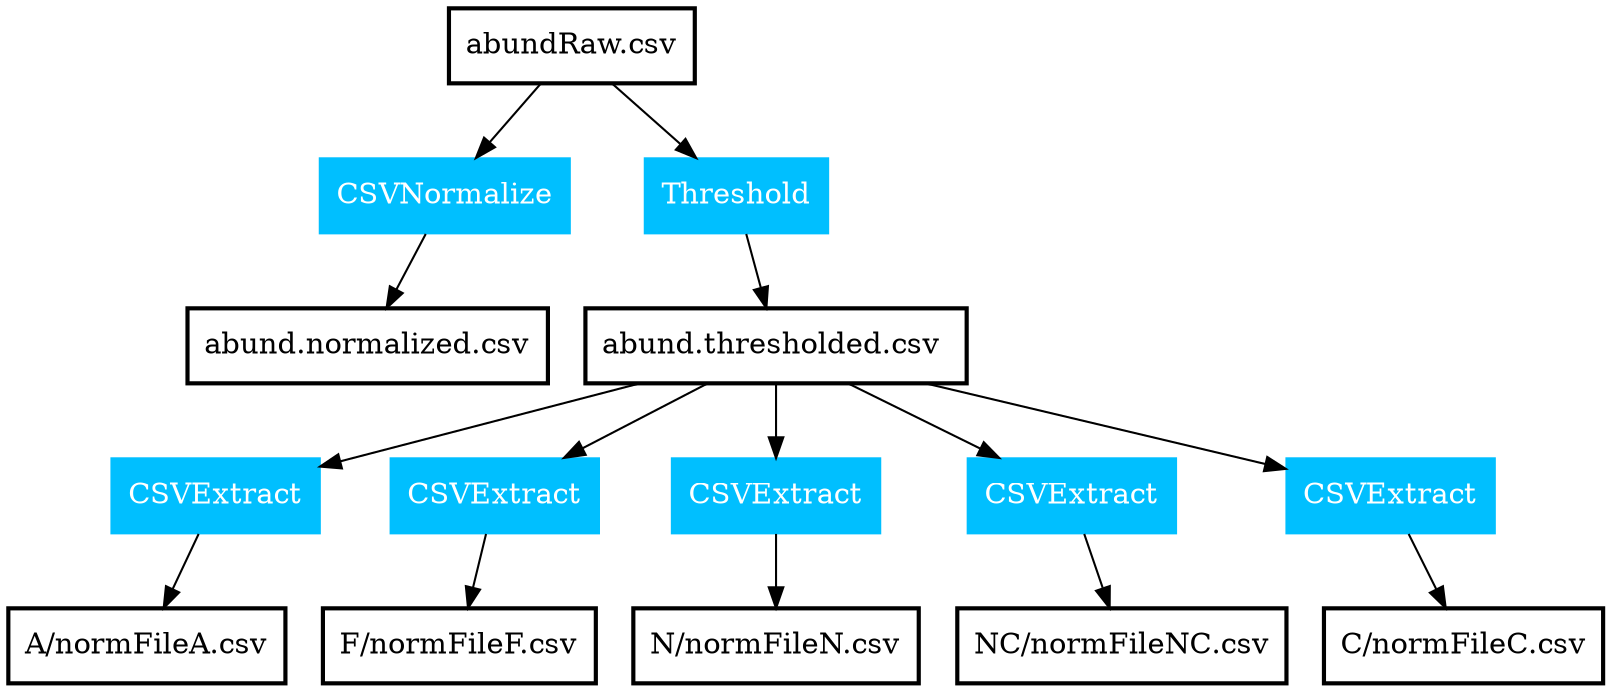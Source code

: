 digraph Parameters_DifferentFolder {
    
    
	node [style=bold, shape=box];
	a[label="abundRaw.csv"];
	b[label="CSVNormalize", color=deepskyblue, style=filled, fontcolor=white];
	c[label="abund.normalized.csv"];
	e[label="Threshold", color=deepskyblue, style=filled, fontcolor=white];
	f[label="abund.thresholded.csv "];
	

	h[label="CSVExtract", color=deepskyblue, style=filled, fontcolor=white];
	h1[label="CSVExtract", color=deepskyblue, style=filled, fontcolor=white];
	h2[label="CSVExtract", color=deepskyblue, style=filled, fontcolor=white];
	h3[label="CSVExtract", color=deepskyblue, style=filled, fontcolor=white];
	h4[label="CSVExtract", color=deepskyblue, style=filled, fontcolor=white];
	
	i[label="A/normFileA.csv"];
	l[label="F/normFileF.csv"];
	o[label="N/normFileN.csv"];
	r[label="NC/normFileNC.csv"];
	u[label="C/normFileC.csv"];

	
a -> b;
b -> c;	
a -> e;
e -> f;

f -> h;
f -> h1;
f -> h2;
f -> h3;
f -> h4;

h -> i;
h1 -> l;
h2 -> o;
h3 -> r;
h4 -> u;







}
